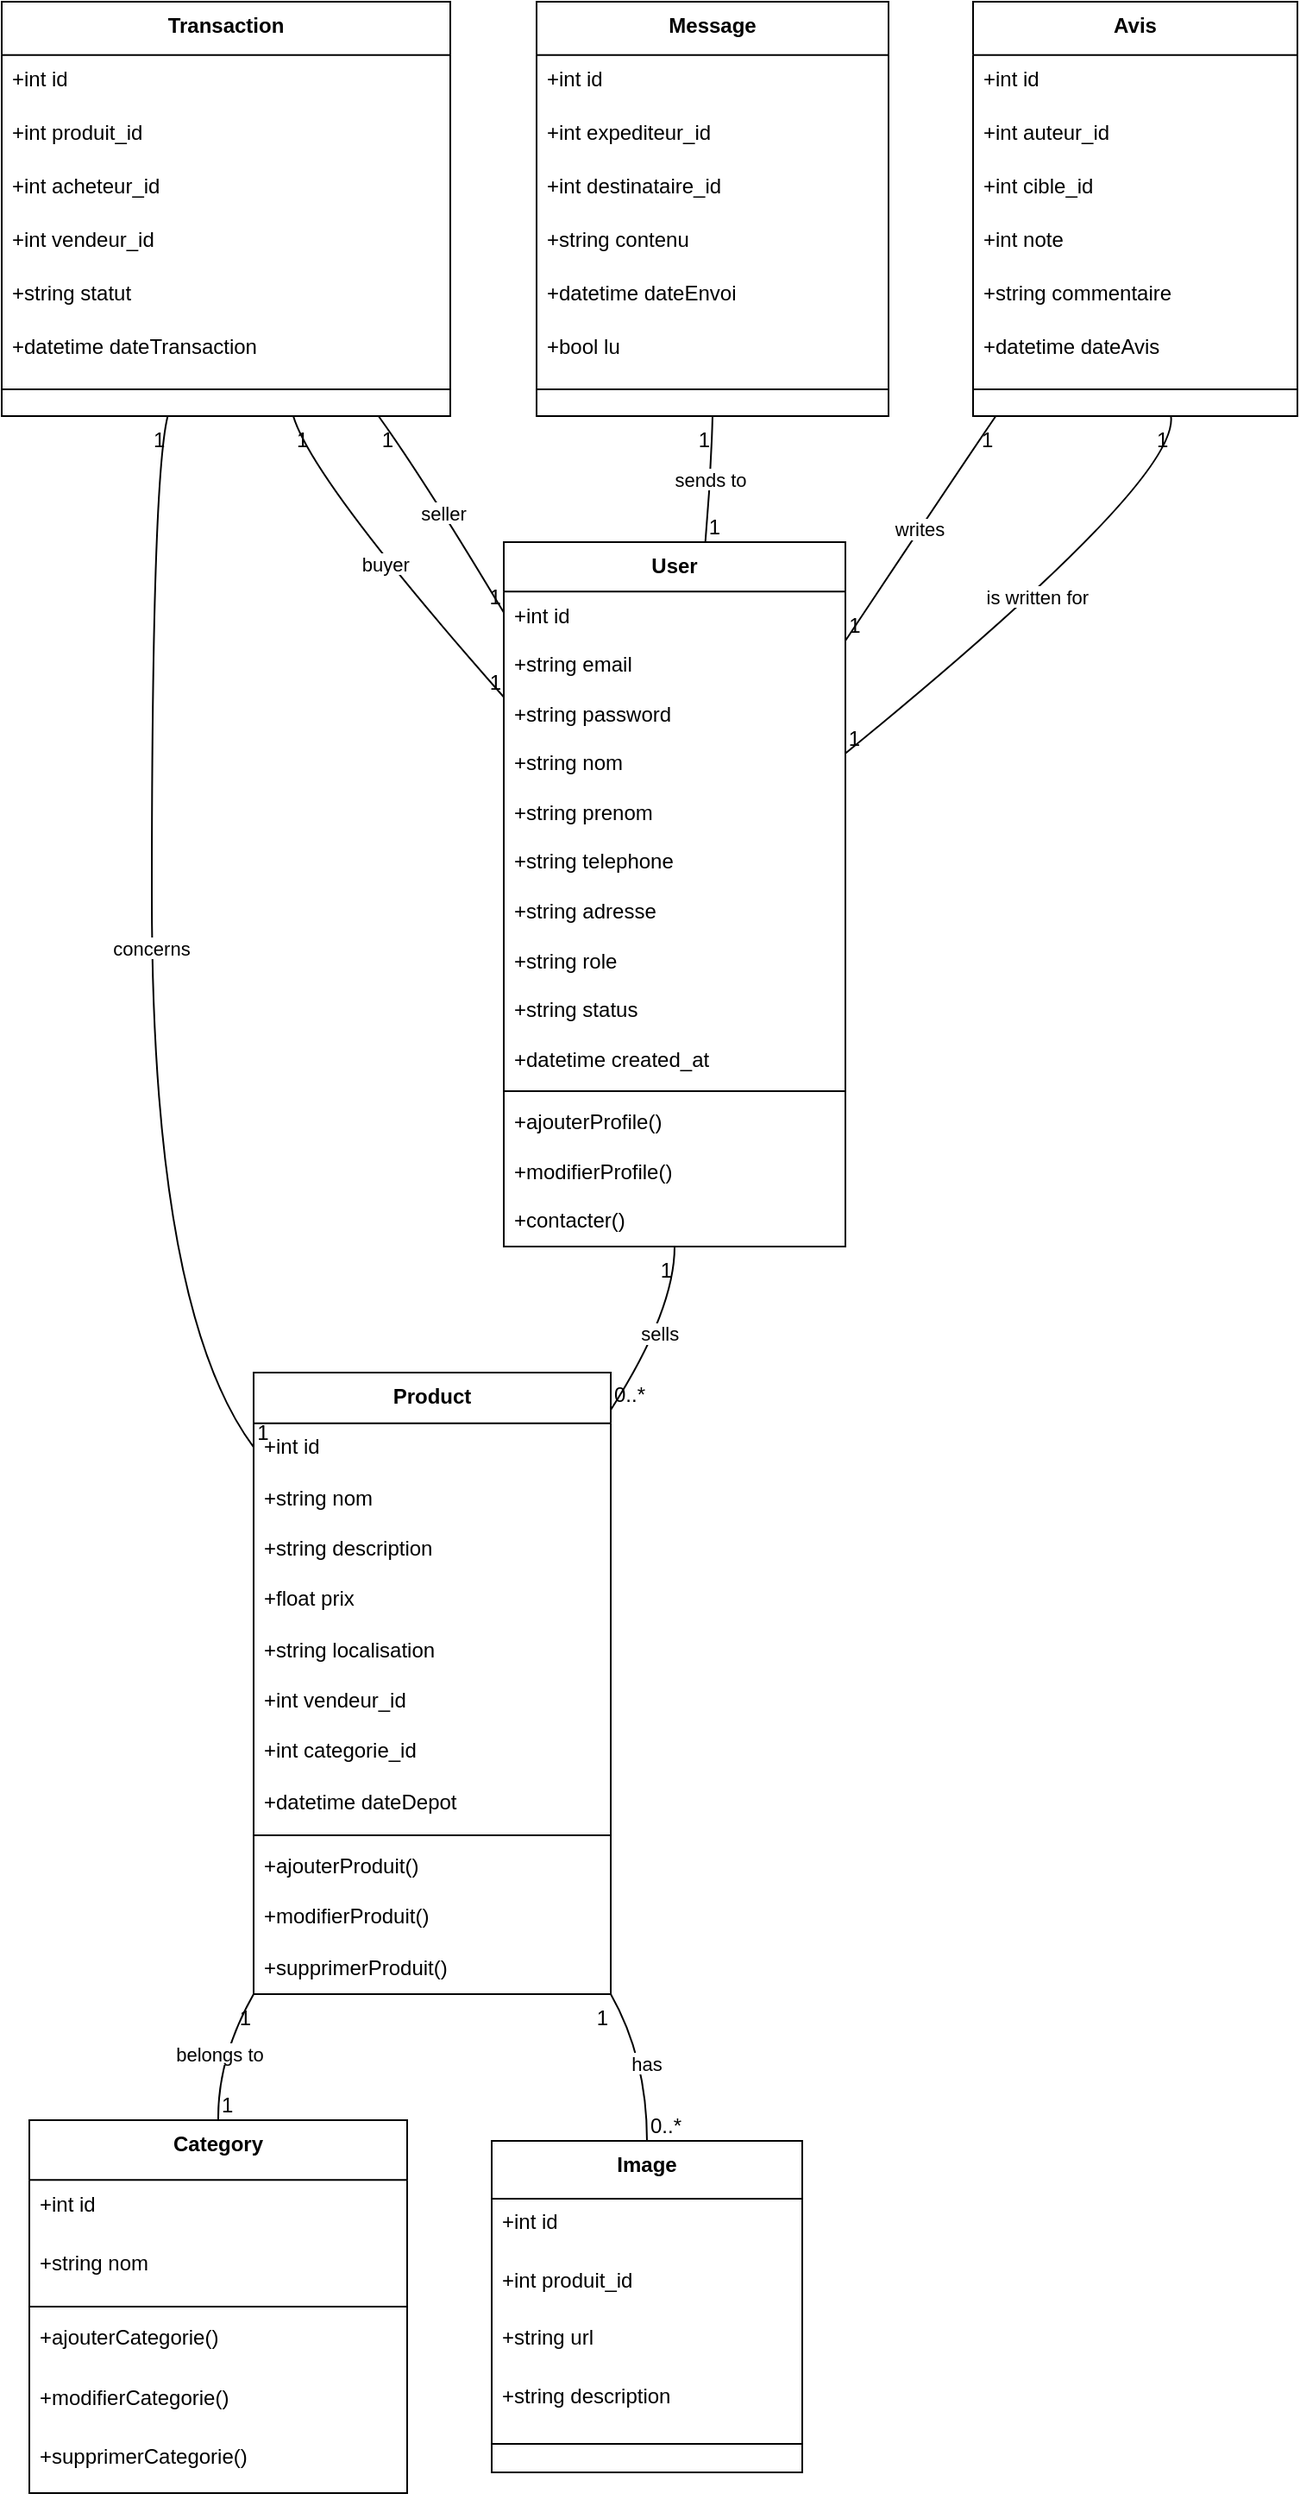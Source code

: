 <mxfile version="26.2.14">
  <diagram name="Page-1" id="h0LcoMjvuJn8X4RM-mTo">
    <mxGraphModel>
      <root>
        <mxCell id="0" />
        <mxCell id="1" parent="0" />
        <mxCell id="2" value="User" style="swimlane;fontStyle=1;align=center;verticalAlign=top;childLayout=stackLayout;horizontal=1;startSize=28.571;horizontalStack=0;resizeParent=1;resizeParentMax=0;resizeLast=0;collapsible=0;marginBottom=0;" vertex="1" parent="1">
          <mxGeometry x="299" y="321" width="198" height="408" as="geometry" />
        </mxCell>
        <mxCell id="3" value="+int id" style="text;strokeColor=none;fillColor=none;align=left;verticalAlign=top;spacingLeft=4;spacingRight=4;overflow=hidden;rotatable=0;points=[[0,0.5],[1,0.5]];portConstraint=eastwest;" vertex="1" parent="2">
          <mxGeometry y="29" width="198" height="29" as="geometry" />
        </mxCell>
        <mxCell id="4" value="+string email" style="text;strokeColor=none;fillColor=none;align=left;verticalAlign=top;spacingLeft=4;spacingRight=4;overflow=hidden;rotatable=0;points=[[0,0.5],[1,0.5]];portConstraint=eastwest;" vertex="1" parent="2">
          <mxGeometry y="57" width="198" height="29" as="geometry" />
        </mxCell>
        <mxCell id="5" value="+string password" style="text;strokeColor=none;fillColor=none;align=left;verticalAlign=top;spacingLeft=4;spacingRight=4;overflow=hidden;rotatable=0;points=[[0,0.5],[1,0.5]];portConstraint=eastwest;" vertex="1" parent="2">
          <mxGeometry y="86" width="198" height="29" as="geometry" />
        </mxCell>
        <mxCell id="6" value="+string nom" style="text;strokeColor=none;fillColor=none;align=left;verticalAlign=top;spacingLeft=4;spacingRight=4;overflow=hidden;rotatable=0;points=[[0,0.5],[1,0.5]];portConstraint=eastwest;" vertex="1" parent="2">
          <mxGeometry y="114" width="198" height="29" as="geometry" />
        </mxCell>
        <mxCell id="7" value="+string prenom" style="text;strokeColor=none;fillColor=none;align=left;verticalAlign=top;spacingLeft=4;spacingRight=4;overflow=hidden;rotatable=0;points=[[0,0.5],[1,0.5]];portConstraint=eastwest;" vertex="1" parent="2">
          <mxGeometry y="143" width="198" height="29" as="geometry" />
        </mxCell>
        <mxCell id="8" value="+string telephone" style="text;strokeColor=none;fillColor=none;align=left;verticalAlign=top;spacingLeft=4;spacingRight=4;overflow=hidden;rotatable=0;points=[[0,0.5],[1,0.5]];portConstraint=eastwest;" vertex="1" parent="2">
          <mxGeometry y="171" width="198" height="29" as="geometry" />
        </mxCell>
        <mxCell id="9" value="+string adresse" style="text;strokeColor=none;fillColor=none;align=left;verticalAlign=top;spacingLeft=4;spacingRight=4;overflow=hidden;rotatable=0;points=[[0,0.5],[1,0.5]];portConstraint=eastwest;" vertex="1" parent="2">
          <mxGeometry y="200" width="198" height="29" as="geometry" />
        </mxCell>
        <mxCell id="10" value="+string role" style="text;strokeColor=none;fillColor=none;align=left;verticalAlign=top;spacingLeft=4;spacingRight=4;overflow=hidden;rotatable=0;points=[[0,0.5],[1,0.5]];portConstraint=eastwest;" vertex="1" parent="2">
          <mxGeometry y="229" width="198" height="29" as="geometry" />
        </mxCell>
        <mxCell id="11" value="+string status" style="text;strokeColor=none;fillColor=none;align=left;verticalAlign=top;spacingLeft=4;spacingRight=4;overflow=hidden;rotatable=0;points=[[0,0.5],[1,0.5]];portConstraint=eastwest;" vertex="1" parent="2">
          <mxGeometry y="257" width="198" height="29" as="geometry" />
        </mxCell>
        <mxCell id="12" value="+datetime created_at" style="text;strokeColor=none;fillColor=none;align=left;verticalAlign=top;spacingLeft=4;spacingRight=4;overflow=hidden;rotatable=0;points=[[0,0.5],[1,0.5]];portConstraint=eastwest;" vertex="1" parent="2">
          <mxGeometry y="286" width="198" height="29" as="geometry" />
        </mxCell>
        <mxCell id="13" style="line;strokeWidth=1;fillColor=none;align=left;verticalAlign=middle;spacingTop=-1;spacingLeft=3;spacingRight=3;rotatable=0;labelPosition=right;points=[];portConstraint=eastwest;strokeColor=inherit;" vertex="1" parent="2">
          <mxGeometry y="314" width="198" height="8" as="geometry" />
        </mxCell>
        <mxCell id="14" value="+ajouterProfile()" style="text;strokeColor=none;fillColor=none;align=left;verticalAlign=top;spacingLeft=4;spacingRight=4;overflow=hidden;rotatable=0;points=[[0,0.5],[1,0.5]];portConstraint=eastwest;" vertex="1" parent="2">
          <mxGeometry y="322" width="198" height="29" as="geometry" />
        </mxCell>
        <mxCell id="15" value="+modifierProfile()" style="text;strokeColor=none;fillColor=none;align=left;verticalAlign=top;spacingLeft=4;spacingRight=4;overflow=hidden;rotatable=0;points=[[0,0.5],[1,0.5]];portConstraint=eastwest;" vertex="1" parent="2">
          <mxGeometry y="351" width="198" height="29" as="geometry" />
        </mxCell>
        <mxCell id="16" value="+contacter()" style="text;strokeColor=none;fillColor=none;align=left;verticalAlign=top;spacingLeft=4;spacingRight=4;overflow=hidden;rotatable=0;points=[[0,0.5],[1,0.5]];portConstraint=eastwest;" vertex="1" parent="2">
          <mxGeometry y="379" width="198" height="29" as="geometry" />
        </mxCell>
        <mxCell id="17" value="Product" style="swimlane;fontStyle=1;align=center;verticalAlign=top;childLayout=stackLayout;horizontal=1;startSize=29.333;horizontalStack=0;resizeParent=1;resizeParentMax=0;resizeLast=0;collapsible=0;marginBottom=0;" vertex="1" parent="1">
          <mxGeometry x="154" y="802" width="207" height="360" as="geometry" />
        </mxCell>
        <mxCell id="18" value="+int id" style="text;strokeColor=none;fillColor=none;align=left;verticalAlign=top;spacingLeft=4;spacingRight=4;overflow=hidden;rotatable=0;points=[[0,0.5],[1,0.5]];portConstraint=eastwest;" vertex="1" parent="17">
          <mxGeometry y="29" width="207" height="29" as="geometry" />
        </mxCell>
        <mxCell id="19" value="+string nom" style="text;strokeColor=none;fillColor=none;align=left;verticalAlign=top;spacingLeft=4;spacingRight=4;overflow=hidden;rotatable=0;points=[[0,0.5],[1,0.5]];portConstraint=eastwest;" vertex="1" parent="17">
          <mxGeometry y="59" width="207" height="29" as="geometry" />
        </mxCell>
        <mxCell id="20" value="+string description" style="text;strokeColor=none;fillColor=none;align=left;verticalAlign=top;spacingLeft=4;spacingRight=4;overflow=hidden;rotatable=0;points=[[0,0.5],[1,0.5]];portConstraint=eastwest;" vertex="1" parent="17">
          <mxGeometry y="88" width="207" height="29" as="geometry" />
        </mxCell>
        <mxCell id="21" value="+float prix" style="text;strokeColor=none;fillColor=none;align=left;verticalAlign=top;spacingLeft=4;spacingRight=4;overflow=hidden;rotatable=0;points=[[0,0.5],[1,0.5]];portConstraint=eastwest;" vertex="1" parent="17">
          <mxGeometry y="117" width="207" height="29" as="geometry" />
        </mxCell>
        <mxCell id="22" value="+string localisation" style="text;strokeColor=none;fillColor=none;align=left;verticalAlign=top;spacingLeft=4;spacingRight=4;overflow=hidden;rotatable=0;points=[[0,0.5],[1,0.5]];portConstraint=eastwest;" vertex="1" parent="17">
          <mxGeometry y="147" width="207" height="29" as="geometry" />
        </mxCell>
        <mxCell id="23" value="+int vendeur_id" style="text;strokeColor=none;fillColor=none;align=left;verticalAlign=top;spacingLeft=4;spacingRight=4;overflow=hidden;rotatable=0;points=[[0,0.5],[1,0.5]];portConstraint=eastwest;" vertex="1" parent="17">
          <mxGeometry y="176" width="207" height="29" as="geometry" />
        </mxCell>
        <mxCell id="24" value="+int categorie_id" style="text;strokeColor=none;fillColor=none;align=left;verticalAlign=top;spacingLeft=4;spacingRight=4;overflow=hidden;rotatable=0;points=[[0,0.5],[1,0.5]];portConstraint=eastwest;" vertex="1" parent="17">
          <mxGeometry y="205" width="207" height="29" as="geometry" />
        </mxCell>
        <mxCell id="25" value="+datetime dateDepot" style="text;strokeColor=none;fillColor=none;align=left;verticalAlign=top;spacingLeft=4;spacingRight=4;overflow=hidden;rotatable=0;points=[[0,0.5],[1,0.5]];portConstraint=eastwest;" vertex="1" parent="17">
          <mxGeometry y="235" width="207" height="29" as="geometry" />
        </mxCell>
        <mxCell id="26" style="line;strokeWidth=1;fillColor=none;align=left;verticalAlign=middle;spacingTop=-1;spacingLeft=3;spacingRight=3;rotatable=0;labelPosition=right;points=[];portConstraint=eastwest;strokeColor=inherit;" vertex="1" parent="17">
          <mxGeometry y="264" width="207" height="8" as="geometry" />
        </mxCell>
        <mxCell id="27" value="+ajouterProduit()" style="text;strokeColor=none;fillColor=none;align=left;verticalAlign=top;spacingLeft=4;spacingRight=4;overflow=hidden;rotatable=0;points=[[0,0.5],[1,0.5]];portConstraint=eastwest;" vertex="1" parent="17">
          <mxGeometry y="272" width="207" height="29" as="geometry" />
        </mxCell>
        <mxCell id="28" value="+modifierProduit()" style="text;strokeColor=none;fillColor=none;align=left;verticalAlign=top;spacingLeft=4;spacingRight=4;overflow=hidden;rotatable=0;points=[[0,0.5],[1,0.5]];portConstraint=eastwest;" vertex="1" parent="17">
          <mxGeometry y="301" width="207" height="29" as="geometry" />
        </mxCell>
        <mxCell id="29" value="+supprimerProduit()" style="text;strokeColor=none;fillColor=none;align=left;verticalAlign=top;spacingLeft=4;spacingRight=4;overflow=hidden;rotatable=0;points=[[0,0.5],[1,0.5]];portConstraint=eastwest;" vertex="1" parent="17">
          <mxGeometry y="331" width="207" height="29" as="geometry" />
        </mxCell>
        <mxCell id="30" value="Category" style="swimlane;fontStyle=1;align=center;verticalAlign=top;childLayout=stackLayout;horizontal=1;startSize=34.667;horizontalStack=0;resizeParent=1;resizeParentMax=0;resizeLast=0;collapsible=0;marginBottom=0;" vertex="1" parent="1">
          <mxGeometry x="24" y="1235" width="219" height="216" as="geometry" />
        </mxCell>
        <mxCell id="31" value="+int id" style="text;strokeColor=none;fillColor=none;align=left;verticalAlign=top;spacingLeft=4;spacingRight=4;overflow=hidden;rotatable=0;points=[[0,0.5],[1,0.5]];portConstraint=eastwest;" vertex="1" parent="30">
          <mxGeometry y="35" width="219" height="35" as="geometry" />
        </mxCell>
        <mxCell id="32" value="+string nom" style="text;strokeColor=none;fillColor=none;align=left;verticalAlign=top;spacingLeft=4;spacingRight=4;overflow=hidden;rotatable=0;points=[[0,0.5],[1,0.5]];portConstraint=eastwest;" vertex="1" parent="30">
          <mxGeometry y="69" width="219" height="35" as="geometry" />
        </mxCell>
        <mxCell id="33" style="line;strokeWidth=1;fillColor=none;align=left;verticalAlign=middle;spacingTop=-1;spacingLeft=3;spacingRight=3;rotatable=0;labelPosition=right;points=[];portConstraint=eastwest;strokeColor=inherit;" vertex="1" parent="30">
          <mxGeometry y="104" width="219" height="8" as="geometry" />
        </mxCell>
        <mxCell id="34" value="+ajouterCategorie()" style="text;strokeColor=none;fillColor=none;align=left;verticalAlign=top;spacingLeft=4;spacingRight=4;overflow=hidden;rotatable=0;points=[[0,0.5],[1,0.5]];portConstraint=eastwest;" vertex="1" parent="30">
          <mxGeometry y="112" width="219" height="35" as="geometry" />
        </mxCell>
        <mxCell id="35" value="+modifierCategorie()" style="text;strokeColor=none;fillColor=none;align=left;verticalAlign=top;spacingLeft=4;spacingRight=4;overflow=hidden;rotatable=0;points=[[0,0.5],[1,0.5]];portConstraint=eastwest;" vertex="1" parent="30">
          <mxGeometry y="147" width="219" height="35" as="geometry" />
        </mxCell>
        <mxCell id="36" value="+supprimerCategorie()" style="text;strokeColor=none;fillColor=none;align=left;verticalAlign=top;spacingLeft=4;spacingRight=4;overflow=hidden;rotatable=0;points=[[0,0.5],[1,0.5]];portConstraint=eastwest;" vertex="1" parent="30">
          <mxGeometry y="181" width="219" height="35" as="geometry" />
        </mxCell>
        <mxCell id="37" value="Image" style="swimlane;fontStyle=1;align=center;verticalAlign=top;childLayout=stackLayout;horizontal=1;startSize=33.455;horizontalStack=0;resizeParent=1;resizeParentMax=0;resizeLast=0;collapsible=0;marginBottom=0;" vertex="1" parent="1">
          <mxGeometry x="292" y="1247" width="180" height="192" as="geometry" />
        </mxCell>
        <mxCell id="38" value="+int id" style="text;strokeColor=none;fillColor=none;align=left;verticalAlign=top;spacingLeft=4;spacingRight=4;overflow=hidden;rotatable=0;points=[[0,0.5],[1,0.5]];portConstraint=eastwest;" vertex="1" parent="37">
          <mxGeometry y="33" width="180" height="33" as="geometry" />
        </mxCell>
        <mxCell id="39" value="+int produit_id" style="text;strokeColor=none;fillColor=none;align=left;verticalAlign=top;spacingLeft=4;spacingRight=4;overflow=hidden;rotatable=0;points=[[0,0.5],[1,0.5]];portConstraint=eastwest;" vertex="1" parent="37">
          <mxGeometry y="67" width="180" height="33" as="geometry" />
        </mxCell>
        <mxCell id="40" value="+string url" style="text;strokeColor=none;fillColor=none;align=left;verticalAlign=top;spacingLeft=4;spacingRight=4;overflow=hidden;rotatable=0;points=[[0,0.5],[1,0.5]];portConstraint=eastwest;" vertex="1" parent="37">
          <mxGeometry y="100" width="180" height="33" as="geometry" />
        </mxCell>
        <mxCell id="41" value="+string description" style="text;strokeColor=none;fillColor=none;align=left;verticalAlign=top;spacingLeft=4;spacingRight=4;overflow=hidden;rotatable=0;points=[[0,0.5],[1,0.5]];portConstraint=eastwest;" vertex="1" parent="37">
          <mxGeometry y="134" width="180" height="33" as="geometry" />
        </mxCell>
        <mxCell id="42" style="line;strokeWidth=1;fillColor=none;align=left;verticalAlign=middle;spacingTop=-1;spacingLeft=3;spacingRight=3;rotatable=0;labelPosition=right;points=[];portConstraint=eastwest;strokeColor=inherit;" vertex="1" parent="37">
          <mxGeometry y="167" width="180" height="17" as="geometry" />
        </mxCell>
        <mxCell id="43" value="Transaction" style="swimlane;fontStyle=1;align=center;verticalAlign=top;childLayout=stackLayout;horizontal=1;startSize=30.933;horizontalStack=0;resizeParent=1;resizeParentMax=0;resizeLast=0;collapsible=0;marginBottom=0;" vertex="1" parent="1">
          <mxGeometry x="8" y="8" width="260" height="240" as="geometry" />
        </mxCell>
        <mxCell id="44" value="+int id" style="text;strokeColor=none;fillColor=none;align=left;verticalAlign=top;spacingLeft=4;spacingRight=4;overflow=hidden;rotatable=0;points=[[0,0.5],[1,0.5]];portConstraint=eastwest;" vertex="1" parent="43">
          <mxGeometry y="31" width="260" height="31" as="geometry" />
        </mxCell>
        <mxCell id="45" value="+int produit_id" style="text;strokeColor=none;fillColor=none;align=left;verticalAlign=top;spacingLeft=4;spacingRight=4;overflow=hidden;rotatable=0;points=[[0,0.5],[1,0.5]];portConstraint=eastwest;" vertex="1" parent="43">
          <mxGeometry y="62" width="260" height="31" as="geometry" />
        </mxCell>
        <mxCell id="46" value="+int acheteur_id" style="text;strokeColor=none;fillColor=none;align=left;verticalAlign=top;spacingLeft=4;spacingRight=4;overflow=hidden;rotatable=0;points=[[0,0.5],[1,0.5]];portConstraint=eastwest;" vertex="1" parent="43">
          <mxGeometry y="93" width="260" height="31" as="geometry" />
        </mxCell>
        <mxCell id="47" value="+int vendeur_id" style="text;strokeColor=none;fillColor=none;align=left;verticalAlign=top;spacingLeft=4;spacingRight=4;overflow=hidden;rotatable=0;points=[[0,0.5],[1,0.5]];portConstraint=eastwest;" vertex="1" parent="43">
          <mxGeometry y="124" width="260" height="31" as="geometry" />
        </mxCell>
        <mxCell id="48" value="+string statut" style="text;strokeColor=none;fillColor=none;align=left;verticalAlign=top;spacingLeft=4;spacingRight=4;overflow=hidden;rotatable=0;points=[[0,0.5],[1,0.5]];portConstraint=eastwest;" vertex="1" parent="43">
          <mxGeometry y="155" width="260" height="31" as="geometry" />
        </mxCell>
        <mxCell id="49" value="+datetime dateTransaction" style="text;strokeColor=none;fillColor=none;align=left;verticalAlign=top;spacingLeft=4;spacingRight=4;overflow=hidden;rotatable=0;points=[[0,0.5],[1,0.5]];portConstraint=eastwest;" vertex="1" parent="43">
          <mxGeometry y="186" width="260" height="31" as="geometry" />
        </mxCell>
        <mxCell id="50" style="line;strokeWidth=1;fillColor=none;align=left;verticalAlign=middle;spacingTop=-1;spacingLeft=3;spacingRight=3;rotatable=0;labelPosition=right;points=[];portConstraint=eastwest;strokeColor=inherit;" vertex="1" parent="43">
          <mxGeometry y="217" width="260" height="15" as="geometry" />
        </mxCell>
        <mxCell id="51" value="Message" style="swimlane;fontStyle=1;align=center;verticalAlign=top;childLayout=stackLayout;horizontal=1;startSize=30.933;horizontalStack=0;resizeParent=1;resizeParentMax=0;resizeLast=0;collapsible=0;marginBottom=0;" vertex="1" parent="1">
          <mxGeometry x="318" y="8" width="204" height="240" as="geometry" />
        </mxCell>
        <mxCell id="52" value="+int id" style="text;strokeColor=none;fillColor=none;align=left;verticalAlign=top;spacingLeft=4;spacingRight=4;overflow=hidden;rotatable=0;points=[[0,0.5],[1,0.5]];portConstraint=eastwest;" vertex="1" parent="51">
          <mxGeometry y="31" width="204" height="31" as="geometry" />
        </mxCell>
        <mxCell id="53" value="+int expediteur_id" style="text;strokeColor=none;fillColor=none;align=left;verticalAlign=top;spacingLeft=4;spacingRight=4;overflow=hidden;rotatable=0;points=[[0,0.5],[1,0.5]];portConstraint=eastwest;" vertex="1" parent="51">
          <mxGeometry y="62" width="204" height="31" as="geometry" />
        </mxCell>
        <mxCell id="54" value="+int destinataire_id" style="text;strokeColor=none;fillColor=none;align=left;verticalAlign=top;spacingLeft=4;spacingRight=4;overflow=hidden;rotatable=0;points=[[0,0.5],[1,0.5]];portConstraint=eastwest;" vertex="1" parent="51">
          <mxGeometry y="93" width="204" height="31" as="geometry" />
        </mxCell>
        <mxCell id="55" value="+string contenu" style="text;strokeColor=none;fillColor=none;align=left;verticalAlign=top;spacingLeft=4;spacingRight=4;overflow=hidden;rotatable=0;points=[[0,0.5],[1,0.5]];portConstraint=eastwest;" vertex="1" parent="51">
          <mxGeometry y="124" width="204" height="31" as="geometry" />
        </mxCell>
        <mxCell id="56" value="+datetime dateEnvoi" style="text;strokeColor=none;fillColor=none;align=left;verticalAlign=top;spacingLeft=4;spacingRight=4;overflow=hidden;rotatable=0;points=[[0,0.5],[1,0.5]];portConstraint=eastwest;" vertex="1" parent="51">
          <mxGeometry y="155" width="204" height="31" as="geometry" />
        </mxCell>
        <mxCell id="57" value="+bool lu" style="text;strokeColor=none;fillColor=none;align=left;verticalAlign=top;spacingLeft=4;spacingRight=4;overflow=hidden;rotatable=0;points=[[0,0.5],[1,0.5]];portConstraint=eastwest;" vertex="1" parent="51">
          <mxGeometry y="186" width="204" height="31" as="geometry" />
        </mxCell>
        <mxCell id="58" style="line;strokeWidth=1;fillColor=none;align=left;verticalAlign=middle;spacingTop=-1;spacingLeft=3;spacingRight=3;rotatable=0;labelPosition=right;points=[];portConstraint=eastwest;strokeColor=inherit;" vertex="1" parent="51">
          <mxGeometry y="217" width="204" height="15" as="geometry" />
        </mxCell>
        <mxCell id="59" value="Avis" style="swimlane;fontStyle=1;align=center;verticalAlign=top;childLayout=stackLayout;horizontal=1;startSize=30.933;horizontalStack=0;resizeParent=1;resizeParentMax=0;resizeLast=0;collapsible=0;marginBottom=0;" vertex="1" parent="1">
          <mxGeometry x="571" y="8" width="188" height="240" as="geometry" />
        </mxCell>
        <mxCell id="60" value="+int id" style="text;strokeColor=none;fillColor=none;align=left;verticalAlign=top;spacingLeft=4;spacingRight=4;overflow=hidden;rotatable=0;points=[[0,0.5],[1,0.5]];portConstraint=eastwest;" vertex="1" parent="59">
          <mxGeometry y="31" width="188" height="31" as="geometry" />
        </mxCell>
        <mxCell id="61" value="+int auteur_id" style="text;strokeColor=none;fillColor=none;align=left;verticalAlign=top;spacingLeft=4;spacingRight=4;overflow=hidden;rotatable=0;points=[[0,0.5],[1,0.5]];portConstraint=eastwest;" vertex="1" parent="59">
          <mxGeometry y="62" width="188" height="31" as="geometry" />
        </mxCell>
        <mxCell id="62" value="+int cible_id" style="text;strokeColor=none;fillColor=none;align=left;verticalAlign=top;spacingLeft=4;spacingRight=4;overflow=hidden;rotatable=0;points=[[0,0.5],[1,0.5]];portConstraint=eastwest;" vertex="1" parent="59">
          <mxGeometry y="93" width="188" height="31" as="geometry" />
        </mxCell>
        <mxCell id="63" value="+int note" style="text;strokeColor=none;fillColor=none;align=left;verticalAlign=top;spacingLeft=4;spacingRight=4;overflow=hidden;rotatable=0;points=[[0,0.5],[1,0.5]];portConstraint=eastwest;" vertex="1" parent="59">
          <mxGeometry y="124" width="188" height="31" as="geometry" />
        </mxCell>
        <mxCell id="64" value="+string commentaire" style="text;strokeColor=none;fillColor=none;align=left;verticalAlign=top;spacingLeft=4;spacingRight=4;overflow=hidden;rotatable=0;points=[[0,0.5],[1,0.5]];portConstraint=eastwest;" vertex="1" parent="59">
          <mxGeometry y="155" width="188" height="31" as="geometry" />
        </mxCell>
        <mxCell id="65" value="+datetime dateAvis" style="text;strokeColor=none;fillColor=none;align=left;verticalAlign=top;spacingLeft=4;spacingRight=4;overflow=hidden;rotatable=0;points=[[0,0.5],[1,0.5]];portConstraint=eastwest;" vertex="1" parent="59">
          <mxGeometry y="186" width="188" height="31" as="geometry" />
        </mxCell>
        <mxCell id="66" style="line;strokeWidth=1;fillColor=none;align=left;verticalAlign=middle;spacingTop=-1;spacingLeft=3;spacingRight=3;rotatable=0;labelPosition=right;points=[];portConstraint=eastwest;strokeColor=inherit;" vertex="1" parent="59">
          <mxGeometry y="217" width="188" height="15" as="geometry" />
        </mxCell>
        <mxCell id="67" value="sells" style="curved=1;startArrow=none;endArrow=none;exitX=0.5;exitY=1;entryX=1;entryY=0.06;" edge="1" parent="1" source="2" target="17">
          <mxGeometry relative="1" as="geometry">
            <Array as="points">
              <mxPoint x="398" y="766" />
            </Array>
          </mxGeometry>
        </mxCell>
        <mxCell id="68" value="1" style="edgeLabel;resizable=0;labelBackgroundColor=none;fontSize=12;align=right;verticalAlign=top;" vertex="1" parent="67">
          <mxGeometry x="-1" relative="1" as="geometry" />
        </mxCell>
        <mxCell id="69" value="0..*" style="edgeLabel;resizable=0;labelBackgroundColor=none;fontSize=12;align=left;verticalAlign=bottom;" vertex="1" parent="67">
          <mxGeometry x="1" relative="1" as="geometry" />
        </mxCell>
        <mxCell id="70" value="belongs to" style="curved=1;startArrow=none;endArrow=none;exitX=0;exitY=1;entryX=0.5;entryY=0;" edge="1" parent="1" source="17" target="30">
          <mxGeometry relative="1" as="geometry">
            <Array as="points">
              <mxPoint x="133" y="1199" />
            </Array>
          </mxGeometry>
        </mxCell>
        <mxCell id="71" value="1" style="edgeLabel;resizable=0;labelBackgroundColor=none;fontSize=12;align=right;verticalAlign=top;" vertex="1" parent="70">
          <mxGeometry x="-1" relative="1" as="geometry" />
        </mxCell>
        <mxCell id="72" value="1" style="edgeLabel;resizable=0;labelBackgroundColor=none;fontSize=12;align=left;verticalAlign=bottom;" vertex="1" parent="70">
          <mxGeometry x="1" relative="1" as="geometry" />
        </mxCell>
        <mxCell id="73" value="has" style="curved=1;startArrow=none;endArrow=none;exitX=1;exitY=1;entryX=0.5;entryY=0;" edge="1" parent="1" source="17" target="37">
          <mxGeometry relative="1" as="geometry">
            <Array as="points">
              <mxPoint x="382" y="1199" />
            </Array>
          </mxGeometry>
        </mxCell>
        <mxCell id="74" value="1" style="edgeLabel;resizable=0;labelBackgroundColor=none;fontSize=12;align=right;verticalAlign=top;" vertex="1" parent="73">
          <mxGeometry x="-1" relative="1" as="geometry" />
        </mxCell>
        <mxCell id="75" value="0..*" style="edgeLabel;resizable=0;labelBackgroundColor=none;fontSize=12;align=left;verticalAlign=bottom;" vertex="1" parent="73">
          <mxGeometry x="1" relative="1" as="geometry" />
        </mxCell>
        <mxCell id="76" value="concerns" style="curved=1;startArrow=none;endArrow=none;exitX=0.37;exitY=1;entryX=0;entryY=0.12;" edge="1" parent="1" source="43" target="17">
          <mxGeometry relative="1" as="geometry">
            <Array as="points">
              <mxPoint x="95" y="285" />
              <mxPoint x="95" y="766" />
            </Array>
          </mxGeometry>
        </mxCell>
        <mxCell id="77" value="1" style="edgeLabel;resizable=0;labelBackgroundColor=none;fontSize=12;align=right;verticalAlign=top;" vertex="1" parent="76">
          <mxGeometry x="-1" relative="1" as="geometry" />
        </mxCell>
        <mxCell id="78" value="1" style="edgeLabel;resizable=0;labelBackgroundColor=none;fontSize=12;align=left;verticalAlign=bottom;" vertex="1" parent="76">
          <mxGeometry x="1" relative="1" as="geometry" />
        </mxCell>
        <mxCell id="79" value="buyer" style="curved=1;startArrow=none;endArrow=none;exitX=0.65;exitY=1;entryX=0;entryY=0.22;" edge="1" parent="1" source="43" target="2">
          <mxGeometry relative="1" as="geometry">
            <Array as="points">
              <mxPoint x="188" y="285" />
            </Array>
          </mxGeometry>
        </mxCell>
        <mxCell id="80" value="1" style="edgeLabel;resizable=0;labelBackgroundColor=none;fontSize=12;align=left;verticalAlign=top;" vertex="1" parent="79">
          <mxGeometry x="-1" relative="1" as="geometry" />
        </mxCell>
        <mxCell id="81" value="1" style="edgeLabel;resizable=0;labelBackgroundColor=none;fontSize=12;align=right;verticalAlign=bottom;" vertex="1" parent="79">
          <mxGeometry x="1" relative="1" as="geometry" />
        </mxCell>
        <mxCell id="82" value="seller" style="curved=1;startArrow=none;endArrow=none;exitX=0.84;exitY=1;entryX=0;entryY=0.1;" edge="1" parent="1" source="43" target="2">
          <mxGeometry relative="1" as="geometry">
            <Array as="points">
              <mxPoint x="253" y="285" />
            </Array>
          </mxGeometry>
        </mxCell>
        <mxCell id="83" value="1" style="edgeLabel;resizable=0;labelBackgroundColor=none;fontSize=12;align=left;verticalAlign=top;" vertex="1" parent="82">
          <mxGeometry x="-1" relative="1" as="geometry" />
        </mxCell>
        <mxCell id="84" value="1" style="edgeLabel;resizable=0;labelBackgroundColor=none;fontSize=12;align=right;verticalAlign=bottom;" vertex="1" parent="82">
          <mxGeometry x="1" relative="1" as="geometry" />
        </mxCell>
        <mxCell id="85" value="sends to" style="curved=1;startArrow=none;endArrow=none;exitX=0.5;exitY=1;entryX=0.59;entryY=0;" edge="1" parent="1" source="51" target="2">
          <mxGeometry relative="1" as="geometry">
            <Array as="points">
              <mxPoint x="419" y="285" />
            </Array>
          </mxGeometry>
        </mxCell>
        <mxCell id="86" value="1" style="edgeLabel;resizable=0;labelBackgroundColor=none;fontSize=12;align=right;verticalAlign=top;" vertex="1" parent="85">
          <mxGeometry x="-1" relative="1" as="geometry" />
        </mxCell>
        <mxCell id="87" value="1" style="edgeLabel;resizable=0;labelBackgroundColor=none;fontSize=12;align=left;verticalAlign=bottom;" vertex="1" parent="85">
          <mxGeometry x="1" relative="1" as="geometry" />
        </mxCell>
        <mxCell id="88" value="writes" style="curved=1;startArrow=none;endArrow=none;exitX=0.07;exitY=1;entryX=1;entryY=0.14;" edge="1" parent="1" source="59" target="2">
          <mxGeometry relative="1" as="geometry">
            <Array as="points">
              <mxPoint x="559" y="285" />
            </Array>
          </mxGeometry>
        </mxCell>
        <mxCell id="89" value="1" style="edgeLabel;resizable=0;labelBackgroundColor=none;fontSize=12;align=right;verticalAlign=top;" vertex="1" parent="88">
          <mxGeometry x="-1" relative="1" as="geometry" />
        </mxCell>
        <mxCell id="90" value="1" style="edgeLabel;resizable=0;labelBackgroundColor=none;fontSize=12;align=left;verticalAlign=bottom;" vertex="1" parent="88">
          <mxGeometry x="1" relative="1" as="geometry" />
        </mxCell>
        <mxCell id="91" value="is written for" style="curved=1;startArrow=none;endArrow=none;exitX=0.61;exitY=1;entryX=1;entryY=0.3;" edge="1" parent="1" source="59" target="2">
          <mxGeometry relative="1" as="geometry">
            <Array as="points">
              <mxPoint x="691" y="285" />
            </Array>
          </mxGeometry>
        </mxCell>
        <mxCell id="92" value="1" style="edgeLabel;resizable=0;labelBackgroundColor=none;fontSize=12;align=right;verticalAlign=top;" vertex="1" parent="91">
          <mxGeometry x="-1" relative="1" as="geometry" />
        </mxCell>
        <mxCell id="93" value="1" style="edgeLabel;resizable=0;labelBackgroundColor=none;fontSize=12;align=left;verticalAlign=bottom;" vertex="1" parent="91">
          <mxGeometry x="1" relative="1" as="geometry" />
        </mxCell>
      </root>
    </mxGraphModel>
  </diagram>
</mxfile>
